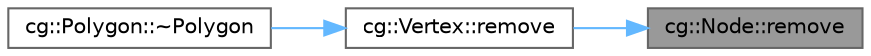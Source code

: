 digraph "cg::Node::remove"
{
 // LATEX_PDF_SIZE
  bgcolor="transparent";
  edge [fontname=Helvetica,fontsize=10,labelfontname=Helvetica,labelfontsize=10];
  node [fontname=Helvetica,fontsize=10,shape=box,height=0.2,width=0.4];
  rankdir="RL";
  Node1 [id="Node000001",label="cg::Node::remove",height=0.2,width=0.4,color="gray40", fillcolor="grey60", style="filled", fontcolor="black",tooltip=" "];
  Node1 -> Node2 [id="edge1_Node000001_Node000002",dir="back",color="steelblue1",style="solid",tooltip=" "];
  Node2 [id="Node000002",label="cg::Vertex::remove",height=0.2,width=0.4,color="grey40", fillcolor="white", style="filled",URL="$classcg_1_1_vertex.html#a1046ac8fcefce59eafa5d56ec19dce00",tooltip=" "];
  Node2 -> Node3 [id="edge2_Node000002_Node000003",dir="back",color="steelblue1",style="solid",tooltip=" "];
  Node3 [id="Node000003",label="cg::Polygon::~Polygon",height=0.2,width=0.4,color="grey40", fillcolor="white", style="filled",URL="$classcg_1_1_polygon.html#aed21dc6902295c59686ae04469b31630",tooltip=" "];
}
